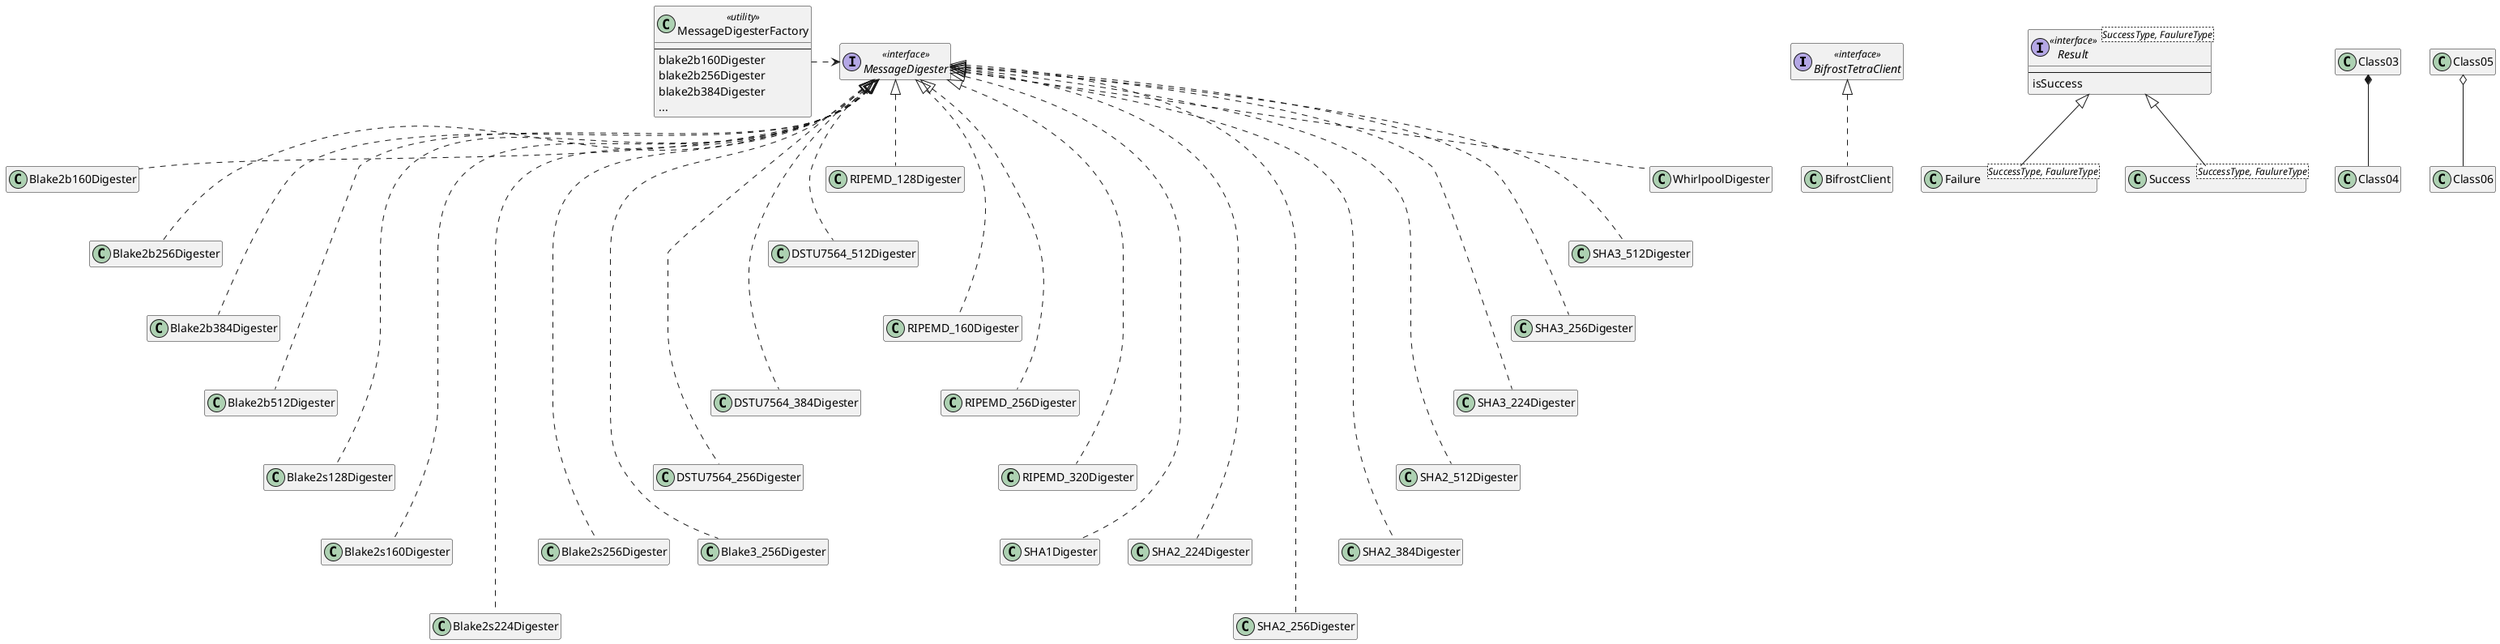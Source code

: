 @startuml
hide empty members
page 1x3

Interface BifrostTetraClient <<interface>>

Interface MessageDigester <<interface>>

interface Result<SuccessType, FaulureType> <<interface>> {
--
isSuccess
}

class Failure<SuccessType, FaulureType>
Result <|--Failure

class Success<SuccessType, FaulureType>
Result <|--Success

class MessageDigesterFactory <<utility>>  {
--
blake2b160Digester
blake2b256Digester
blake2b384Digester
...
}

MessageDigesterFactory .> MessageDigester
MessageDigester <|.. Blake2b160Digester
MessageDigester <|... Blake2b256Digester
MessageDigester <|.... Blake2b384Digester
MessageDigester <|..... Blake2b512Digester
MessageDigester <|...... Blake2s128Digester
MessageDigester <|....... Blake2s160Digester
MessageDigester <|........ Blake2s224Digester
MessageDigester <|....... Blake2s256Digester
MessageDigester <|....... Blake3_256Digester
MessageDigester <|...... DSTU7564_256Digester
MessageDigester <|..... DSTU7564_384Digester
MessageDigester <|... DSTU7564_512Digester
MessageDigester <|.. RIPEMD_128Digester
MessageDigester <|.... RIPEMD_160Digester
MessageDigester <|..... RIPEMD_256Digester
MessageDigester <|...... RIPEMD_320Digester
MessageDigester <|....... SHA1Digester
MessageDigester <|....... SHA2_224Digester
MessageDigester <|........ SHA2_256Digester
MessageDigester <|....... SHA2_384Digester
MessageDigester <|...... SHA2_512Digester
MessageDigester <|..... SHA3_224Digester
MessageDigester <|.... SHA3_256Digester
MessageDigester <|... SHA3_512Digester
MessageDigester <|.. WhirlpoolDigester

BifrostTetraClient <|.. BifrostClient

Class03 *-- Class04
Class05 o-- Class06
@enduml